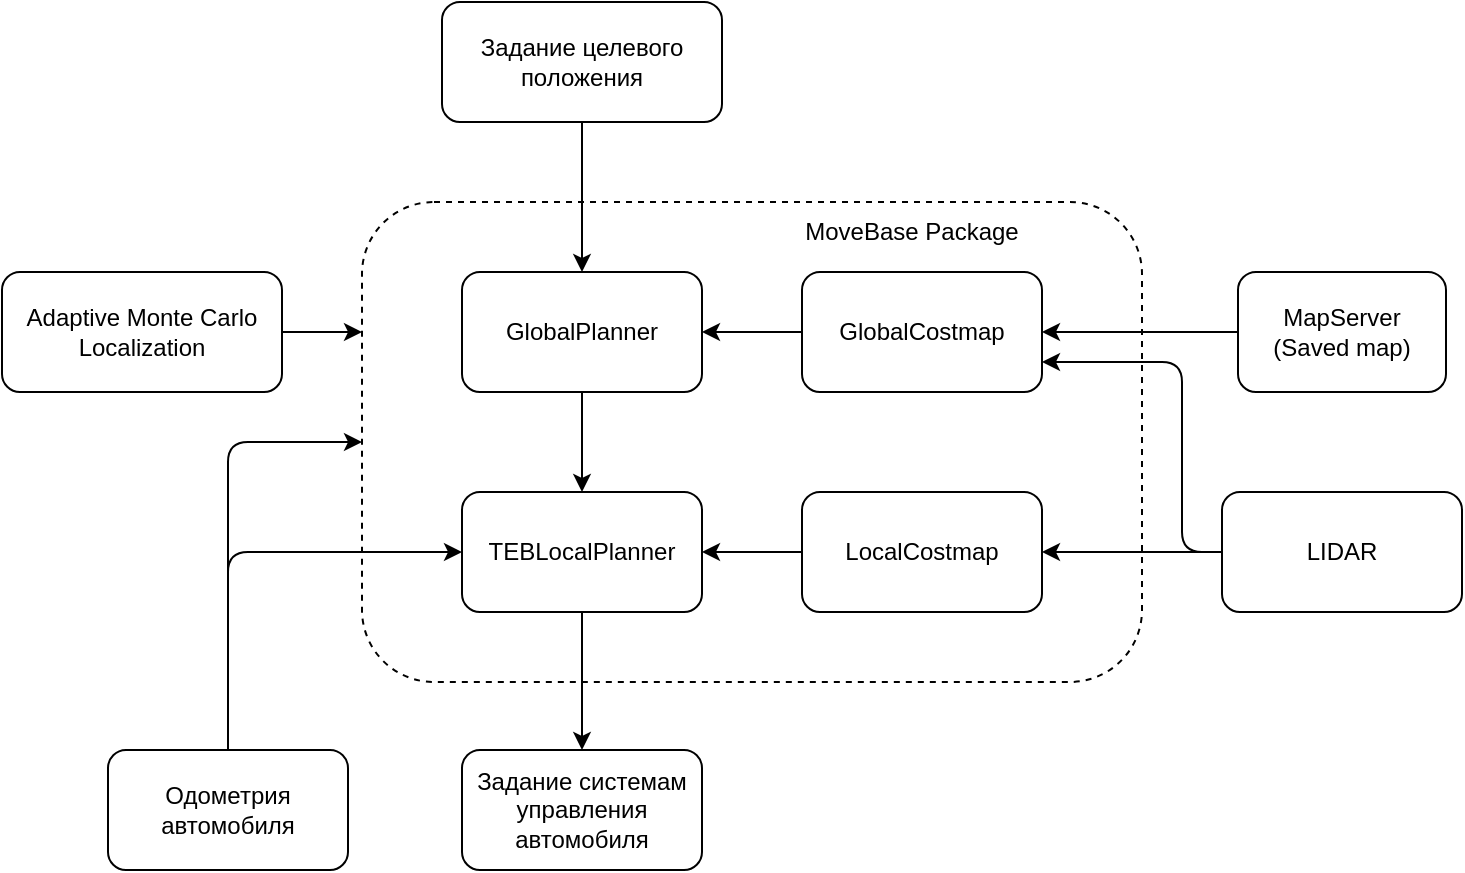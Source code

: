 <mxfile version="10.5.0" type="google"><diagram id="GDS7pq-4cTEhAcLISB2q" name="Page-1"><mxGraphModel dx="1394" dy="764" grid="1" gridSize="10" guides="1" tooltips="1" connect="1" arrows="1" fold="1" page="1" pageScale="1" pageWidth="827" pageHeight="1169" math="0" shadow="0"><root><mxCell id="0"/><mxCell id="1" parent="0"/><mxCell id="Y6k3E7-4py_7rE1E9pPc-1" value="&lt;div style=&quot;text-align: left&quot;&gt;&lt;/div&gt;" style="rounded=1;whiteSpace=wrap;html=1;dashed=1;" parent="1" vertex="1"><mxGeometry x="540" y="280" width="390" height="240" as="geometry"/></mxCell><mxCell id="Y6k3E7-4py_7rE1E9pPc-2" value="GlobalPlanner" style="rounded=1;whiteSpace=wrap;html=1;" parent="1" vertex="1"><mxGeometry x="590" y="315" width="120" height="60" as="geometry"/></mxCell><mxCell id="Y6k3E7-4py_7rE1E9pPc-3" value="TEBLocalPlanner" style="rounded=1;whiteSpace=wrap;html=1;" parent="1" vertex="1"><mxGeometry x="590" y="425" width="120" height="60" as="geometry"/></mxCell><mxCell id="Y6k3E7-4py_7rE1E9pPc-4" value="GlobalCostmap" style="rounded=1;whiteSpace=wrap;html=1;" parent="1" vertex="1"><mxGeometry x="760" y="315" width="120" height="60" as="geometry"/></mxCell><mxCell id="Y6k3E7-4py_7rE1E9pPc-5" value="LocalCostmap" style="rounded=1;whiteSpace=wrap;html=1;" parent="1" vertex="1"><mxGeometry x="760" y="425" width="120" height="60" as="geometry"/></mxCell><mxCell id="Y6k3E7-4py_7rE1E9pPc-6" value="Adaptive Monte Carlo Localization" style="rounded=1;whiteSpace=wrap;html=1;" parent="1" vertex="1"><mxGeometry x="360" y="315" width="140" height="60" as="geometry"/></mxCell><mxCell id="Y6k3E7-4py_7rE1E9pPc-7" value="Одометрия автомобиля" style="rounded=1;whiteSpace=wrap;html=1;" parent="1" vertex="1"><mxGeometry x="413" y="554" width="120" height="60" as="geometry"/></mxCell><mxCell id="Y6k3E7-4py_7rE1E9pPc-8" value="Задание системам управления автомобиля" style="rounded=1;whiteSpace=wrap;html=1;" parent="1" vertex="1"><mxGeometry x="590" y="554" width="120" height="60" as="geometry"/></mxCell><mxCell id="Y6k3E7-4py_7rE1E9pPc-9" value="LIDAR" style="rounded=1;whiteSpace=wrap;html=1;" parent="1" vertex="1"><mxGeometry x="970" y="425" width="120" height="60" as="geometry"/></mxCell><mxCell id="Y6k3E7-4py_7rE1E9pPc-10" value="MapServer&lt;br&gt;(Saved map)" style="rounded=1;whiteSpace=wrap;html=1;" parent="1" vertex="1"><mxGeometry x="978" y="315" width="104" height="60" as="geometry"/></mxCell><mxCell id="Y6k3E7-4py_7rE1E9pPc-11" value="" style="endArrow=classic;html=1;entryX=0.5;entryY=0;entryDx=0;entryDy=0;exitX=0.5;exitY=1;exitDx=0;exitDy=0;" parent="1" source="Y6k3E7-4py_7rE1E9pPc-3" target="Y6k3E7-4py_7rE1E9pPc-8" edge="1"><mxGeometry width="50" height="50" relative="1" as="geometry"><mxPoint x="340" y="720" as="sourcePoint"/><mxPoint x="390" y="670" as="targetPoint"/></mxGeometry></mxCell><mxCell id="Y6k3E7-4py_7rE1E9pPc-12" value="" style="endArrow=classic;html=1;entryX=1;entryY=0.5;entryDx=0;entryDy=0;exitX=0;exitY=0.5;exitDx=0;exitDy=0;" parent="1" source="Y6k3E7-4py_7rE1E9pPc-10" target="Y6k3E7-4py_7rE1E9pPc-4" edge="1"><mxGeometry width="50" height="50" relative="1" as="geometry"><mxPoint x="1020" y="190" as="sourcePoint"/><mxPoint x="1020" y="295" as="targetPoint"/></mxGeometry></mxCell><mxCell id="Y6k3E7-4py_7rE1E9pPc-13" value="" style="endArrow=classic;html=1;entryX=1;entryY=0.5;entryDx=0;entryDy=0;exitX=0;exitY=0.5;exitDx=0;exitDy=0;" parent="1" source="Y6k3E7-4py_7rE1E9pPc-9" target="Y6k3E7-4py_7rE1E9pPc-5" edge="1"><mxGeometry width="50" height="50" relative="1" as="geometry"><mxPoint x="670" y="505" as="sourcePoint"/><mxPoint x="670" y="610" as="targetPoint"/></mxGeometry></mxCell><mxCell id="Y6k3E7-4py_7rE1E9pPc-14" value="" style="endArrow=classic;html=1;exitX=1;exitY=0.5;exitDx=0;exitDy=0;" parent="1" source="Y6k3E7-4py_7rE1E9pPc-6" edge="1"><mxGeometry width="50" height="50" relative="1" as="geometry"><mxPoint x="988" y="355" as="sourcePoint"/><mxPoint x="540" y="345" as="targetPoint"/></mxGeometry></mxCell><mxCell id="Y6k3E7-4py_7rE1E9pPc-17" value="" style="endArrow=classic;html=1;edgeStyle=orthogonalEdgeStyle;exitX=0;exitY=0.5;exitDx=0;exitDy=0;entryX=1;entryY=0.75;entryDx=0;entryDy=0;" parent="1" source="Y6k3E7-4py_7rE1E9pPc-9" target="Y6k3E7-4py_7rE1E9pPc-4" edge="1"><mxGeometry width="50" height="50" relative="1" as="geometry"><mxPoint x="340" y="720" as="sourcePoint"/><mxPoint x="500" y="590" as="targetPoint"/><Array as="points"><mxPoint x="950" y="455"/><mxPoint x="950" y="360"/></Array></mxGeometry></mxCell><mxCell id="Y6k3E7-4py_7rE1E9pPc-18" value="" style="endArrow=classic;html=1;entryX=1;entryY=0.5;entryDx=0;entryDy=0;" parent="1" source="Y6k3E7-4py_7rE1E9pPc-4" target="Y6k3E7-4py_7rE1E9pPc-2" edge="1"><mxGeometry width="50" height="50" relative="1" as="geometry"><mxPoint x="660" y="495" as="sourcePoint"/><mxPoint x="660" y="564" as="targetPoint"/></mxGeometry></mxCell><mxCell id="Y6k3E7-4py_7rE1E9pPc-19" value="" style="endArrow=classic;html=1;entryX=1;entryY=0.5;entryDx=0;entryDy=0;exitX=0;exitY=0.5;exitDx=0;exitDy=0;" parent="1" source="Y6k3E7-4py_7rE1E9pPc-5" target="Y6k3E7-4py_7rE1E9pPc-3" edge="1"><mxGeometry width="50" height="50" relative="1" as="geometry"><mxPoint x="670" y="505" as="sourcePoint"/><mxPoint x="670" y="574" as="targetPoint"/></mxGeometry></mxCell><mxCell id="Y6k3E7-4py_7rE1E9pPc-20" value="" style="endArrow=classic;html=1;entryX=0.5;entryY=0;entryDx=0;entryDy=0;exitX=0.5;exitY=1;exitDx=0;exitDy=0;" parent="1" source="Y6k3E7-4py_7rE1E9pPc-2" target="Y6k3E7-4py_7rE1E9pPc-3" edge="1"><mxGeometry width="50" height="50" relative="1" as="geometry"><mxPoint x="680" y="515" as="sourcePoint"/><mxPoint x="680" y="584" as="targetPoint"/></mxGeometry></mxCell><mxCell id="Y6k3E7-4py_7rE1E9pPc-21" value="Задание целевого положения" style="rounded=1;whiteSpace=wrap;html=1;" parent="1" vertex="1"><mxGeometry x="580" y="180" width="140" height="60" as="geometry"/></mxCell><mxCell id="Y6k3E7-4py_7rE1E9pPc-22" value="" style="endArrow=classic;html=1;entryX=0.5;entryY=0;entryDx=0;entryDy=0;exitX=0.5;exitY=1;exitDx=0;exitDy=0;" parent="1" source="Y6k3E7-4py_7rE1E9pPc-21" target="Y6k3E7-4py_7rE1E9pPc-2" edge="1"><mxGeometry width="50" height="50" relative="1" as="geometry"><mxPoint x="660" y="495" as="sourcePoint"/><mxPoint x="660" y="564" as="targetPoint"/></mxGeometry></mxCell><mxCell id="Y6k3E7-4py_7rE1E9pPc-24" value="MoveBase Package" style="text;html=1;strokeColor=none;fillColor=none;align=center;verticalAlign=middle;whiteSpace=wrap;rounded=0;" parent="1" vertex="1"><mxGeometry x="750" y="285" width="130" height="20" as="geometry"/></mxCell><mxCell id="aK2e0ZiXg1L9DV8bLKXQ-1" value="" style="endArrow=classic;html=1;entryX=0;entryY=0.5;entryDx=0;entryDy=0;exitX=0.5;exitY=0;exitDx=0;exitDy=0;edgeStyle=orthogonalEdgeStyle;" edge="1" parent="1" source="Y6k3E7-4py_7rE1E9pPc-7" target="Y6k3E7-4py_7rE1E9pPc-1"><mxGeometry width="50" height="50" relative="1" as="geometry"><mxPoint x="360" y="690" as="sourcePoint"/><mxPoint x="410" y="640" as="targetPoint"/></mxGeometry></mxCell><mxCell id="aK2e0ZiXg1L9DV8bLKXQ-2" value="" style="endArrow=classic;html=1;entryX=0;entryY=0.5;entryDx=0;entryDy=0;exitX=0.5;exitY=0;exitDx=0;exitDy=0;edgeStyle=orthogonalEdgeStyle;" edge="1" parent="1" source="Y6k3E7-4py_7rE1E9pPc-7" target="Y6k3E7-4py_7rE1E9pPc-3"><mxGeometry width="50" height="50" relative="1" as="geometry"><mxPoint x="360" y="690" as="sourcePoint"/><mxPoint x="410" y="640" as="targetPoint"/></mxGeometry></mxCell></root></mxGraphModel></diagram><diagram id="J_bh2Md26argdFnZOZSb" name="Page-2"><mxGraphModel dx="1394" dy="764" grid="1" gridSize="10" guides="1" tooltips="1" connect="1" arrows="1" fold="1" page="1" pageScale="1" pageWidth="827" pageHeight="1169" math="0" shadow="0"><root><mxCell id="CHJopFvBbDhqlM3BlJgS-0"/><mxCell id="CHJopFvBbDhqlM3BlJgS-1" parent="CHJopFvBbDhqlM3BlJgS-0"/></root></mxGraphModel></diagram></mxfile>